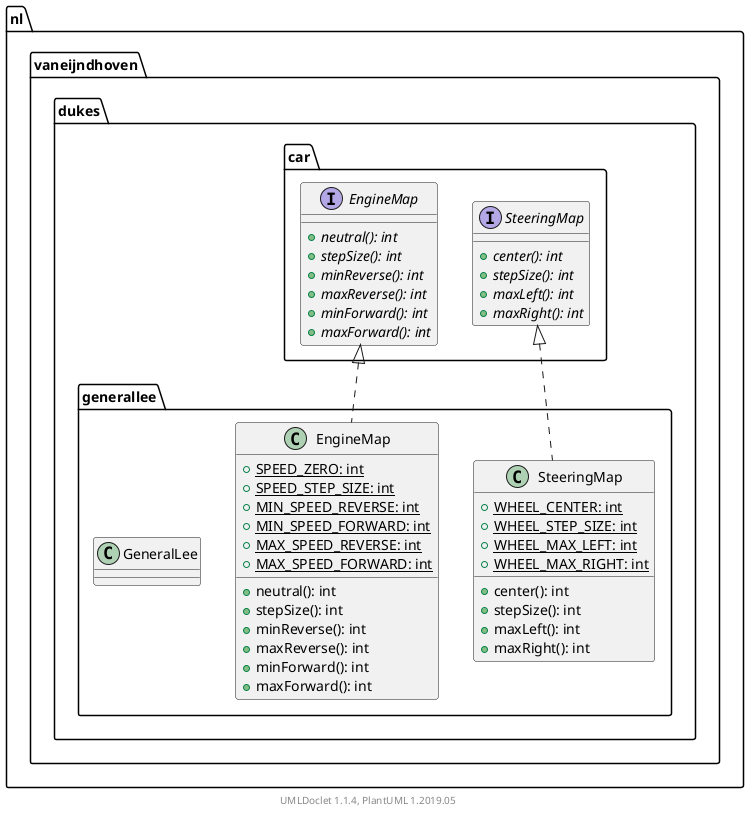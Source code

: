 @startuml

    namespace nl.vaneijndhoven.dukes.generallee {

        class SteeringMap [[SteeringMap.html]] {
            {static} +WHEEL_CENTER: int
            {static} +WHEEL_STEP_SIZE: int
            {static} +WHEEL_MAX_LEFT: int
            {static} +WHEEL_MAX_RIGHT: int
            +center(): int
            +stepSize(): int
            +maxLeft(): int
            +maxRight(): int
        }

        class EngineMap [[EngineMap.html]] {
            {static} +SPEED_ZERO: int
            {static} +SPEED_STEP_SIZE: int
            {static} +MIN_SPEED_REVERSE: int
            {static} +MIN_SPEED_FORWARD: int
            {static} +MAX_SPEED_REVERSE: int
            {static} +MAX_SPEED_FORWARD: int
            +neutral(): int
            +stepSize(): int
            +minReverse(): int
            +maxReverse(): int
            +minForward(): int
            +maxForward(): int
        }

        class GeneralLee [[GeneralLee.html]] {
        }

        interface nl.vaneijndhoven.dukes.car.SteeringMap {
            {abstract} +center(): int
            {abstract} +stepSize(): int
            {abstract} +maxLeft(): int
            {abstract} +maxRight(): int
        }
        nl.vaneijndhoven.dukes.car.SteeringMap <|.. SteeringMap

        interface nl.vaneijndhoven.dukes.car.EngineMap {
            {abstract} +neutral(): int
            {abstract} +stepSize(): int
            {abstract} +minReverse(): int
            {abstract} +maxReverse(): int
            {abstract} +minForward(): int
            {abstract} +maxForward(): int
        }
        nl.vaneijndhoven.dukes.car.EngineMap <|.. EngineMap

    }


    center footer UMLDoclet 1.1.4, PlantUML 1.2019.05
@enduml
